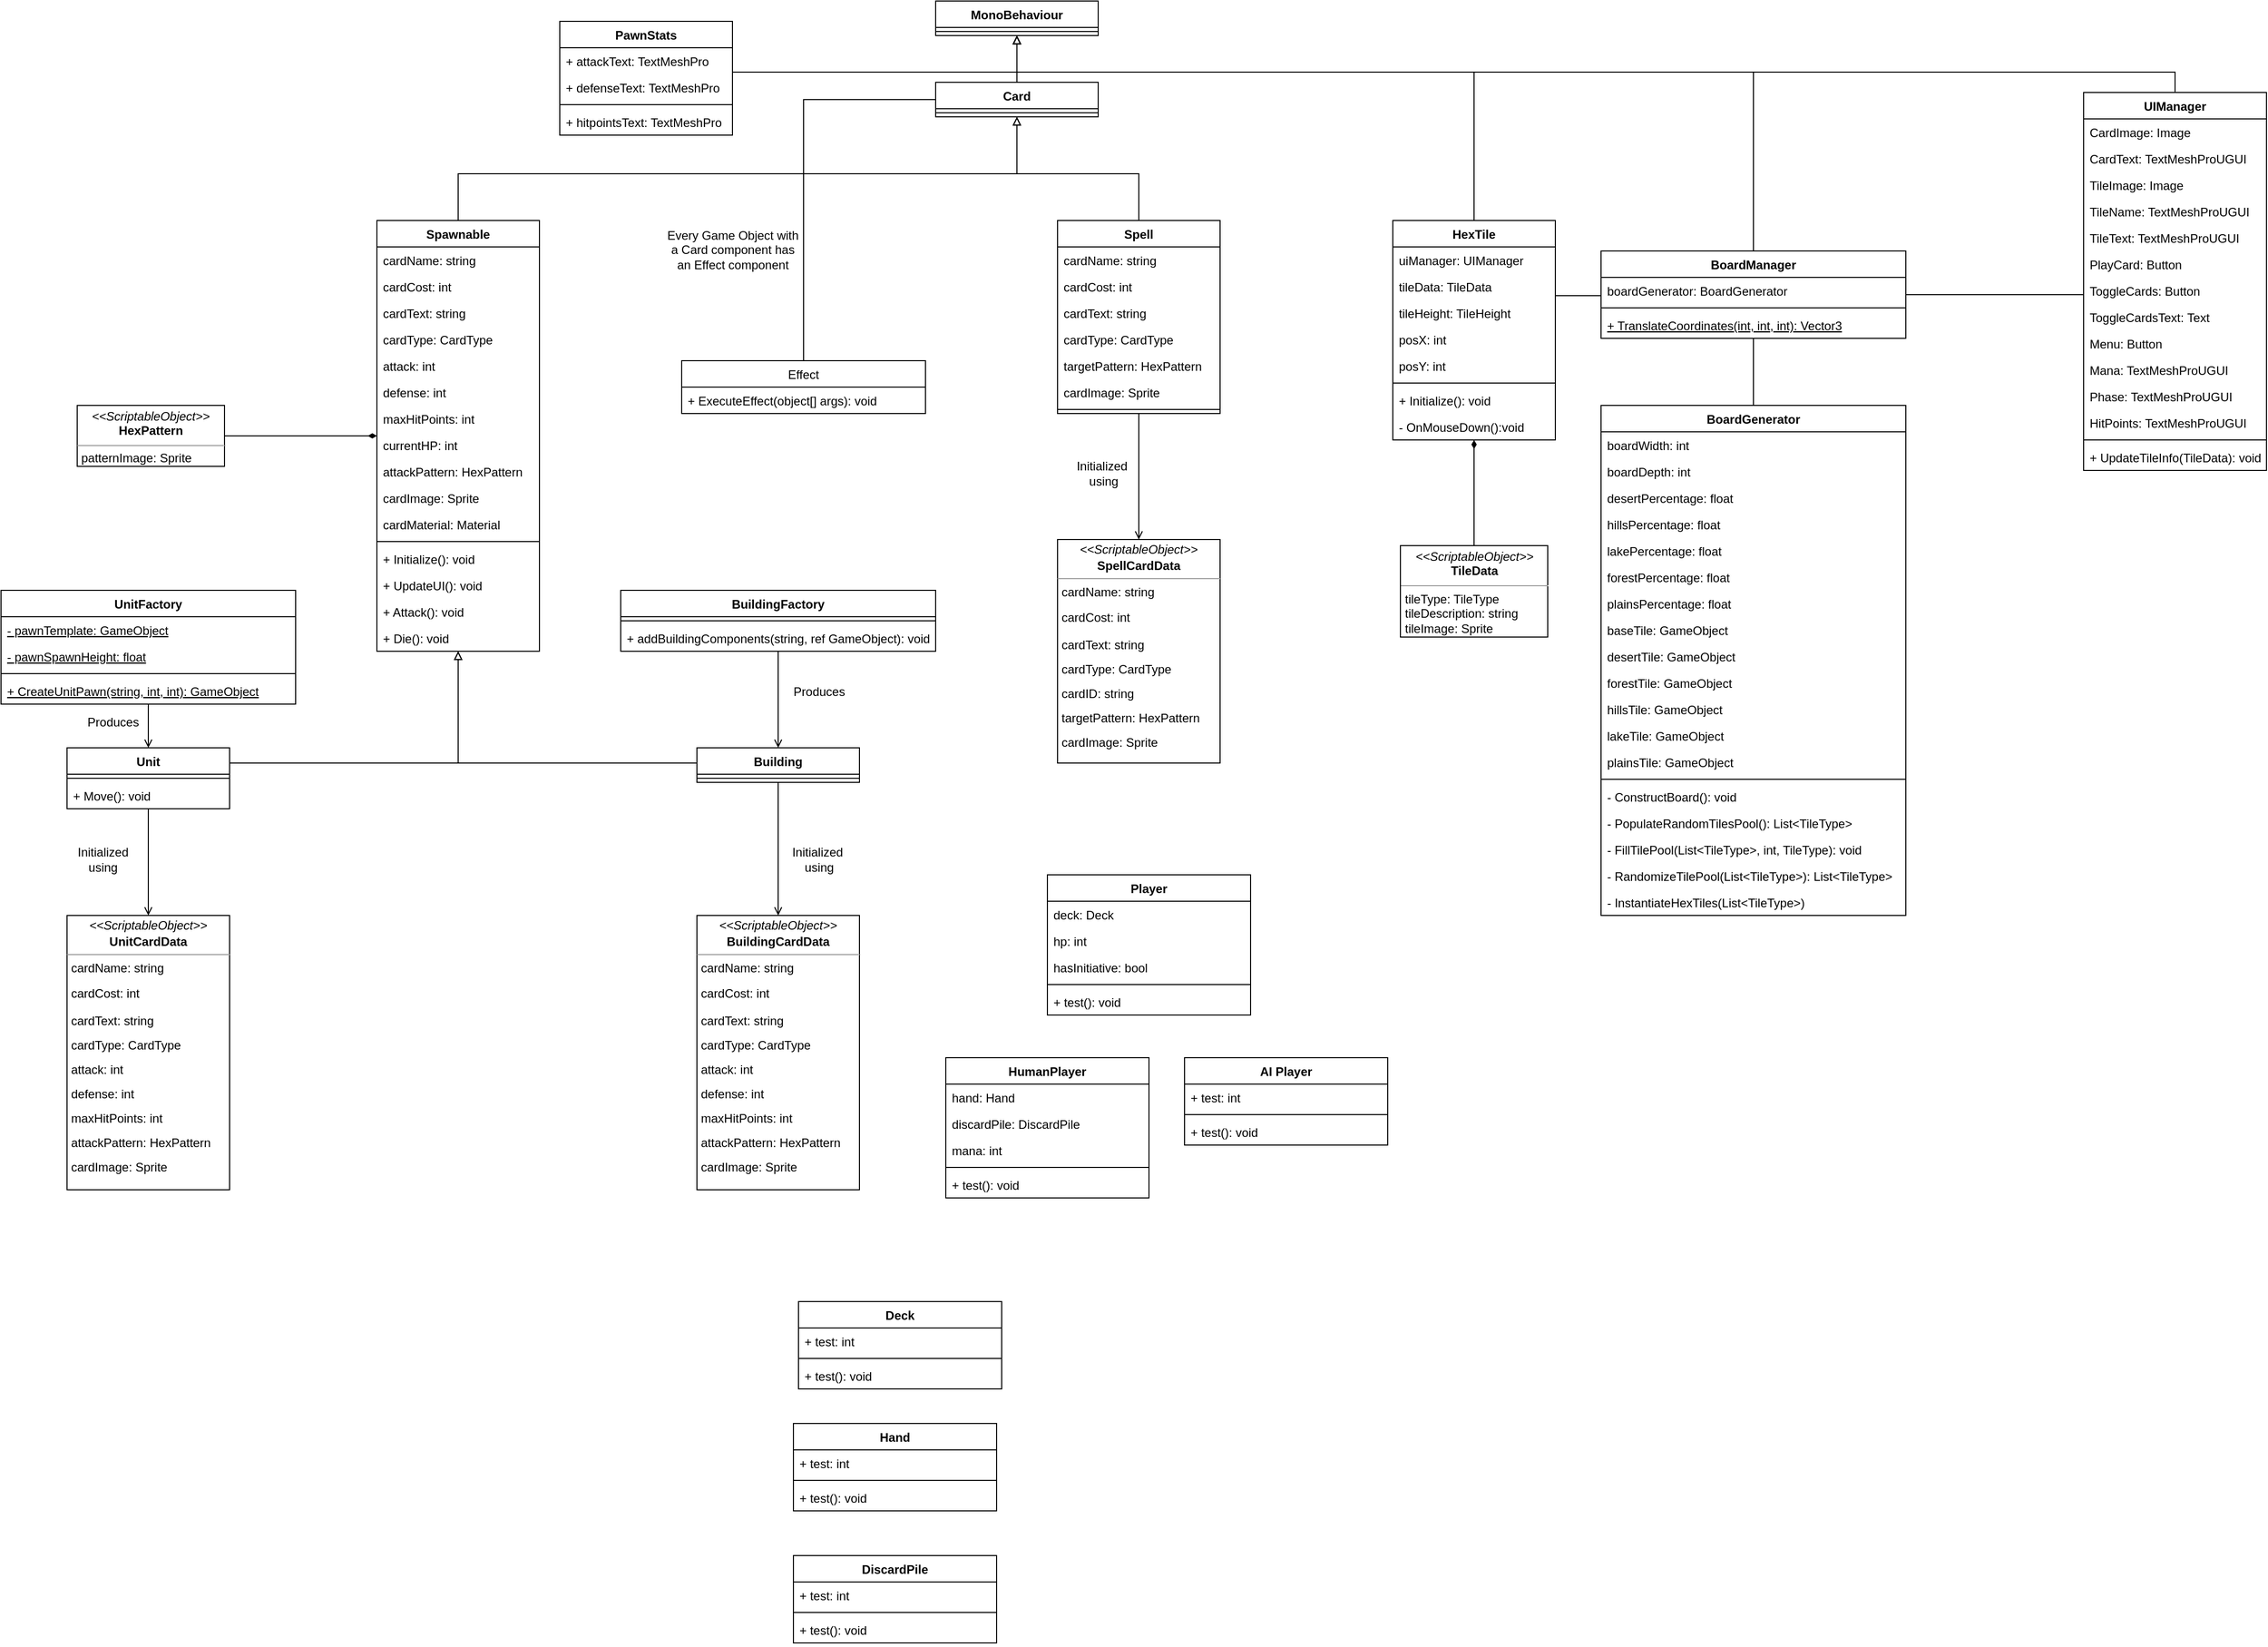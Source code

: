<mxfile version="15.8.7" type="device"><diagram id="3AKJu55y54cVShDLyPKL" name="Page-1"><mxGraphModel dx="2272" dy="903" grid="1" gridSize="10" guides="1" tooltips="1" connect="1" arrows="1" fold="1" page="1" pageScale="1" pageWidth="850" pageHeight="1100" math="0" shadow="0"><root><mxCell id="0"/><mxCell id="1" parent="0"/><mxCell id="lXl3_JadxlW1nvIKtx6P-5" style="edgeStyle=orthogonalEdgeStyle;rounded=0;orthogonalLoop=1;jettySize=auto;html=1;exitX=0.5;exitY=0;exitDx=0;exitDy=0;endArrow=block;endFill=0;" parent="1" source="65-UV9kVaptSYTcex_rC-1" target="lXl3_JadxlW1nvIKtx6P-1" edge="1"><mxGeometry relative="1" as="geometry"/></mxCell><mxCell id="65-UV9kVaptSYTcex_rC-1" value="Card" style="swimlane;fontStyle=1;align=center;verticalAlign=top;childLayout=stackLayout;horizontal=1;startSize=26;horizontalStack=0;resizeParent=1;resizeParentMax=0;resizeLast=0;collapsible=1;marginBottom=0;" parent="1" vertex="1"><mxGeometry x="320" y="100" width="160" height="34" as="geometry"/></mxCell><mxCell id="65-UV9kVaptSYTcex_rC-3" value="" style="line;strokeWidth=1;fillColor=none;align=left;verticalAlign=middle;spacingTop=-1;spacingLeft=3;spacingRight=3;rotatable=0;labelPosition=right;points=[];portConstraint=eastwest;" parent="65-UV9kVaptSYTcex_rC-1" vertex="1"><mxGeometry y="26" width="160" height="8" as="geometry"/></mxCell><mxCell id="40j3gPkMPzPi-jCmEysZ-34" style="edgeStyle=orthogonalEdgeStyle;rounded=0;orthogonalLoop=1;jettySize=auto;html=1;endArrow=block;endFill=0;strokeColor=#000000;" parent="1" source="65-UV9kVaptSYTcex_rC-11" target="40j3gPkMPzPi-jCmEysZ-2" edge="1"><mxGeometry relative="1" as="geometry"><Array as="points"><mxPoint x="-150" y="770"/></Array></mxGeometry></mxCell><mxCell id="65-UV9kVaptSYTcex_rC-11" value="Unit" style="swimlane;fontStyle=1;align=center;verticalAlign=top;childLayout=stackLayout;horizontal=1;startSize=26;horizontalStack=0;resizeParent=1;resizeParentMax=0;resizeLast=0;collapsible=1;marginBottom=0;" parent="1" vertex="1"><mxGeometry x="-535" y="755" width="160" height="60" as="geometry"/></mxCell><mxCell id="65-UV9kVaptSYTcex_rC-14" value="" style="line;strokeWidth=1;fillColor=none;align=left;verticalAlign=middle;spacingTop=-1;spacingLeft=3;spacingRight=3;rotatable=0;labelPosition=right;points=[];portConstraint=eastwest;" parent="65-UV9kVaptSYTcex_rC-11" vertex="1"><mxGeometry y="26" width="160" height="8" as="geometry"/></mxCell><mxCell id="65-UV9kVaptSYTcex_rC-28" value="+ Move(): void" style="text;strokeColor=none;fillColor=none;align=left;verticalAlign=top;spacingLeft=4;spacingRight=4;overflow=hidden;rotatable=0;points=[[0,0.5],[1,0.5]];portConstraint=eastwest;" parent="65-UV9kVaptSYTcex_rC-11" vertex="1"><mxGeometry y="34" width="160" height="26" as="geometry"/></mxCell><mxCell id="40j3gPkMPzPi-jCmEysZ-44" style="edgeStyle=orthogonalEdgeStyle;rounded=0;orthogonalLoop=1;jettySize=auto;html=1;exitX=0.5;exitY=0;exitDx=0;exitDy=0;startArrow=none;startFill=0;endArrow=block;endFill=0;strokeColor=#000000;" parent="1" source="65-UV9kVaptSYTcex_rC-16" target="65-UV9kVaptSYTcex_rC-1" edge="1"><mxGeometry relative="1" as="geometry"><Array as="points"><mxPoint x="520" y="190"/><mxPoint x="400" y="190"/></Array></mxGeometry></mxCell><mxCell id="65-UV9kVaptSYTcex_rC-16" value="Spell" style="swimlane;fontStyle=1;align=center;verticalAlign=top;childLayout=stackLayout;horizontal=1;startSize=26;horizontalStack=0;resizeParent=1;resizeParentMax=0;resizeLast=0;collapsible=1;marginBottom=0;" parent="1" vertex="1"><mxGeometry x="440" y="236" width="160" height="190" as="geometry"/></mxCell><mxCell id="WvnKaViIe-6RbZyPlB8U-2" value="cardName: string&#10;" style="text;strokeColor=none;fillColor=none;align=left;verticalAlign=top;spacingLeft=4;spacingRight=4;overflow=hidden;rotatable=0;points=[[0,0.5],[1,0.5]];portConstraint=eastwest;" parent="65-UV9kVaptSYTcex_rC-16" vertex="1"><mxGeometry y="26" width="160" height="26" as="geometry"/></mxCell><mxCell id="f_i-eL3dNYTcgXJS7CoZ-27" value="cardCost: int&#10;" style="text;strokeColor=none;fillColor=none;align=left;verticalAlign=top;spacingLeft=4;spacingRight=4;overflow=hidden;rotatable=0;points=[[0,0.5],[1,0.5]];portConstraint=eastwest;" parent="65-UV9kVaptSYTcex_rC-16" vertex="1"><mxGeometry y="52" width="160" height="26" as="geometry"/></mxCell><mxCell id="f_i-eL3dNYTcgXJS7CoZ-28" value="cardText: string&#10;" style="text;strokeColor=none;fillColor=none;align=left;verticalAlign=top;spacingLeft=4;spacingRight=4;overflow=hidden;rotatable=0;points=[[0,0.5],[1,0.5]];portConstraint=eastwest;" parent="65-UV9kVaptSYTcex_rC-16" vertex="1"><mxGeometry y="78" width="160" height="26" as="geometry"/></mxCell><mxCell id="f_i-eL3dNYTcgXJS7CoZ-29" value="cardType: CardType&#10;" style="text;strokeColor=none;fillColor=none;align=left;verticalAlign=top;spacingLeft=4;spacingRight=4;overflow=hidden;rotatable=0;points=[[0,0.5],[1,0.5]];portConstraint=eastwest;" parent="65-UV9kVaptSYTcex_rC-16" vertex="1"><mxGeometry y="104" width="160" height="26" as="geometry"/></mxCell><mxCell id="f_i-eL3dNYTcgXJS7CoZ-31" value="targetPattern: HexPattern&#10;&#10;" style="text;strokeColor=none;fillColor=none;align=left;verticalAlign=top;spacingLeft=4;spacingRight=4;overflow=hidden;rotatable=0;points=[[0,0.5],[1,0.5]];portConstraint=eastwest;" parent="65-UV9kVaptSYTcex_rC-16" vertex="1"><mxGeometry y="130" width="160" height="26" as="geometry"/></mxCell><mxCell id="f_i-eL3dNYTcgXJS7CoZ-32" value="cardImage: Sprite&#10;&#10;" style="text;strokeColor=none;fillColor=none;align=left;verticalAlign=top;spacingLeft=4;spacingRight=4;overflow=hidden;rotatable=0;points=[[0,0.5],[1,0.5]];portConstraint=eastwest;" parent="65-UV9kVaptSYTcex_rC-16" vertex="1"><mxGeometry y="156" width="160" height="26" as="geometry"/></mxCell><mxCell id="65-UV9kVaptSYTcex_rC-19" value="" style="line;strokeWidth=1;fillColor=none;align=left;verticalAlign=middle;spacingTop=-1;spacingLeft=3;spacingRight=3;rotatable=0;labelPosition=right;points=[];portConstraint=eastwest;" parent="65-UV9kVaptSYTcex_rC-16" vertex="1"><mxGeometry y="182" width="160" height="8" as="geometry"/></mxCell><mxCell id="lXl3_JadxlW1nvIKtx6P-1" value="MonoBehaviour" style="swimlane;fontStyle=1;align=center;verticalAlign=top;childLayout=stackLayout;horizontal=1;startSize=26;horizontalStack=0;resizeParent=1;resizeParentMax=0;resizeLast=0;collapsible=1;marginBottom=0;" parent="1" vertex="1"><mxGeometry x="320" y="20" width="160" height="34" as="geometry"/></mxCell><mxCell id="lXl3_JadxlW1nvIKtx6P-3" value="" style="line;strokeWidth=1;fillColor=none;align=left;verticalAlign=middle;spacingTop=-1;spacingLeft=3;spacingRight=3;rotatable=0;labelPosition=right;points=[];portConstraint=eastwest;" parent="lXl3_JadxlW1nvIKtx6P-1" vertex="1"><mxGeometry y="26" width="160" height="8" as="geometry"/></mxCell><mxCell id="lXl3_JadxlW1nvIKtx6P-42" style="edgeStyle=orthogonalEdgeStyle;rounded=0;orthogonalLoop=1;jettySize=auto;html=1;exitX=0.5;exitY=0;exitDx=0;exitDy=0;endArrow=block;endFill=0;" parent="1" source="lXl3_JadxlW1nvIKtx6P-6" target="lXl3_JadxlW1nvIKtx6P-1" edge="1"><mxGeometry relative="1" as="geometry"><Array as="points"><mxPoint x="1125" y="90"/><mxPoint x="400" y="90"/></Array></mxGeometry></mxCell><mxCell id="lXl3_JadxlW1nvIKtx6P-6" value="BoardManager" style="swimlane;fontStyle=1;align=center;verticalAlign=top;childLayout=stackLayout;horizontal=1;startSize=26;horizontalStack=0;resizeParent=1;resizeParentMax=0;resizeLast=0;collapsible=1;marginBottom=0;" parent="1" vertex="1"><mxGeometry x="975" y="266" width="300" height="86" as="geometry"/></mxCell><mxCell id="lXl3_JadxlW1nvIKtx6P-54" value="boardGenerator: BoardGenerator" style="text;strokeColor=none;fillColor=none;align=left;verticalAlign=top;spacingLeft=4;spacingRight=4;overflow=hidden;rotatable=0;points=[[0,0.5],[1,0.5]];portConstraint=eastwest;" parent="lXl3_JadxlW1nvIKtx6P-6" vertex="1"><mxGeometry y="26" width="300" height="26" as="geometry"/></mxCell><mxCell id="lXl3_JadxlW1nvIKtx6P-12" value="" style="line;strokeWidth=1;fillColor=none;align=left;verticalAlign=middle;spacingTop=-1;spacingLeft=3;spacingRight=3;rotatable=0;labelPosition=right;points=[];portConstraint=eastwest;" parent="lXl3_JadxlW1nvIKtx6P-6" vertex="1"><mxGeometry y="52" width="300" height="8" as="geometry"/></mxCell><mxCell id="AzvG4b_HaGQ1Xm4fMCjx-25" value="+ TranslateCoordinates(int, int, int): Vector3" style="text;strokeColor=none;fillColor=none;align=left;verticalAlign=top;spacingLeft=4;spacingRight=4;overflow=hidden;rotatable=0;points=[[0,0.5],[1,0.5]];portConstraint=eastwest;fontStyle=4" vertex="1" parent="lXl3_JadxlW1nvIKtx6P-6"><mxGeometry y="60" width="300" height="26" as="geometry"/></mxCell><mxCell id="lXl3_JadxlW1nvIKtx6P-43" style="edgeStyle=orthogonalEdgeStyle;rounded=0;orthogonalLoop=1;jettySize=auto;html=1;exitX=0.5;exitY=0;exitDx=0;exitDy=0;endArrow=block;endFill=0;" parent="1" source="lXl3_JadxlW1nvIKtx6P-14" target="lXl3_JadxlW1nvIKtx6P-1" edge="1"><mxGeometry relative="1" as="geometry"><Array as="points"><mxPoint x="850" y="90"/><mxPoint x="400" y="90"/></Array></mxGeometry></mxCell><mxCell id="40j3gPkMPzPi-jCmEysZ-45" style="edgeStyle=orthogonalEdgeStyle;rounded=0;orthogonalLoop=1;jettySize=auto;html=1;startArrow=none;startFill=0;endArrow=none;endFill=0;strokeColor=#000000;" parent="1" source="lXl3_JadxlW1nvIKtx6P-14" target="lXl3_JadxlW1nvIKtx6P-6" edge="1"><mxGeometry relative="1" as="geometry"><Array as="points"><mxPoint x="940" y="310"/><mxPoint x="940" y="310"/></Array></mxGeometry></mxCell><mxCell id="lXl3_JadxlW1nvIKtx6P-14" value="HexTile" style="swimlane;fontStyle=1;align=center;verticalAlign=top;childLayout=stackLayout;horizontal=1;startSize=26;horizontalStack=0;resizeParent=1;resizeParentMax=0;resizeLast=0;collapsible=1;marginBottom=0;" parent="1" vertex="1"><mxGeometry x="770" y="236" width="160" height="216" as="geometry"/></mxCell><mxCell id="lXl3_JadxlW1nvIKtx6P-15" value="uiManager: UIManager" style="text;strokeColor=none;fillColor=none;align=left;verticalAlign=top;spacingLeft=4;spacingRight=4;overflow=hidden;rotatable=0;points=[[0,0.5],[1,0.5]];portConstraint=eastwest;" parent="lXl3_JadxlW1nvIKtx6P-14" vertex="1"><mxGeometry y="26" width="160" height="26" as="geometry"/></mxCell><mxCell id="lXl3_JadxlW1nvIKtx6P-16" value="tileData: TileData" style="text;strokeColor=none;fillColor=none;align=left;verticalAlign=top;spacingLeft=4;spacingRight=4;overflow=hidden;rotatable=0;points=[[0,0.5],[1,0.5]];portConstraint=eastwest;" parent="lXl3_JadxlW1nvIKtx6P-14" vertex="1"><mxGeometry y="52" width="160" height="26" as="geometry"/></mxCell><mxCell id="lXl3_JadxlW1nvIKtx6P-17" value="tileHeight: TileHeight" style="text;strokeColor=none;fillColor=none;align=left;verticalAlign=top;spacingLeft=4;spacingRight=4;overflow=hidden;rotatable=0;points=[[0,0.5],[1,0.5]];portConstraint=eastwest;" parent="lXl3_JadxlW1nvIKtx6P-14" vertex="1"><mxGeometry y="78" width="160" height="26" as="geometry"/></mxCell><mxCell id="lXl3_JadxlW1nvIKtx6P-18" value="posX: int" style="text;strokeColor=none;fillColor=none;align=left;verticalAlign=top;spacingLeft=4;spacingRight=4;overflow=hidden;rotatable=0;points=[[0,0.5],[1,0.5]];portConstraint=eastwest;" parent="lXl3_JadxlW1nvIKtx6P-14" vertex="1"><mxGeometry y="104" width="160" height="26" as="geometry"/></mxCell><mxCell id="lXl3_JadxlW1nvIKtx6P-38" value="posY: int" style="text;strokeColor=none;fillColor=none;align=left;verticalAlign=top;spacingLeft=4;spacingRight=4;overflow=hidden;rotatable=0;points=[[0,0.5],[1,0.5]];portConstraint=eastwest;" parent="lXl3_JadxlW1nvIKtx6P-14" vertex="1"><mxGeometry y="130" width="160" height="26" as="geometry"/></mxCell><mxCell id="lXl3_JadxlW1nvIKtx6P-20" value="" style="line;strokeWidth=1;fillColor=none;align=left;verticalAlign=middle;spacingTop=-1;spacingLeft=3;spacingRight=3;rotatable=0;labelPosition=right;points=[];portConstraint=eastwest;" parent="lXl3_JadxlW1nvIKtx6P-14" vertex="1"><mxGeometry y="156" width="160" height="8" as="geometry"/></mxCell><mxCell id="lXl3_JadxlW1nvIKtx6P-21" value="+ Initialize(): void" style="text;strokeColor=none;fillColor=none;align=left;verticalAlign=top;spacingLeft=4;spacingRight=4;overflow=hidden;rotatable=0;points=[[0,0.5],[1,0.5]];portConstraint=eastwest;" parent="lXl3_JadxlW1nvIKtx6P-14" vertex="1"><mxGeometry y="164" width="160" height="26" as="geometry"/></mxCell><mxCell id="lXl3_JadxlW1nvIKtx6P-39" value="- OnMouseDown():void" style="text;strokeColor=none;fillColor=none;align=left;verticalAlign=top;spacingLeft=4;spacingRight=4;overflow=hidden;rotatable=0;points=[[0,0.5],[1,0.5]];portConstraint=eastwest;" parent="lXl3_JadxlW1nvIKtx6P-14" vertex="1"><mxGeometry y="190" width="160" height="26" as="geometry"/></mxCell><mxCell id="lXl3_JadxlW1nvIKtx6P-63" style="edgeStyle=orthogonalEdgeStyle;rounded=0;orthogonalLoop=1;jettySize=auto;html=1;exitX=0.5;exitY=0;exitDx=0;exitDy=0;endArrow=block;endFill=0;" parent="1" source="lXl3_JadxlW1nvIKtx6P-22" target="lXl3_JadxlW1nvIKtx6P-1" edge="1"><mxGeometry relative="1" as="geometry"><Array as="points"><mxPoint x="1540" y="90"/><mxPoint x="400" y="90"/></Array></mxGeometry></mxCell><mxCell id="lXl3_JadxlW1nvIKtx6P-22" value="UIManager" style="swimlane;fontStyle=1;align=center;verticalAlign=top;childLayout=stackLayout;horizontal=1;startSize=26;horizontalStack=0;resizeParent=1;resizeParentMax=0;resizeLast=0;collapsible=1;marginBottom=0;" parent="1" vertex="1"><mxGeometry x="1450" y="110" width="180" height="372" as="geometry"/></mxCell><mxCell id="lXl3_JadxlW1nvIKtx6P-23" value="CardImage: Image " style="text;strokeColor=none;fillColor=none;align=left;verticalAlign=top;spacingLeft=4;spacingRight=4;overflow=hidden;rotatable=0;points=[[0,0.5],[1,0.5]];portConstraint=eastwest;" parent="lXl3_JadxlW1nvIKtx6P-22" vertex="1"><mxGeometry y="26" width="180" height="26" as="geometry"/></mxCell><mxCell id="lXl3_JadxlW1nvIKtx6P-24" value="CardText: TextMeshProUGUI" style="text;strokeColor=none;fillColor=none;align=left;verticalAlign=top;spacingLeft=4;spacingRight=4;overflow=hidden;rotatable=0;points=[[0,0.5],[1,0.5]];portConstraint=eastwest;" parent="lXl3_JadxlW1nvIKtx6P-22" vertex="1"><mxGeometry y="52" width="180" height="26" as="geometry"/></mxCell><mxCell id="lXl3_JadxlW1nvIKtx6P-25" value="TileImage: Image" style="text;strokeColor=none;fillColor=none;align=left;verticalAlign=top;spacingLeft=4;spacingRight=4;overflow=hidden;rotatable=0;points=[[0,0.5],[1,0.5]];portConstraint=eastwest;" parent="lXl3_JadxlW1nvIKtx6P-22" vertex="1"><mxGeometry y="78" width="180" height="26" as="geometry"/></mxCell><mxCell id="lXl3_JadxlW1nvIKtx6P-26" value="TileName: TextMeshProUGUI" style="text;strokeColor=none;fillColor=none;align=left;verticalAlign=top;spacingLeft=4;spacingRight=4;overflow=hidden;rotatable=0;points=[[0,0.5],[1,0.5]];portConstraint=eastwest;" parent="lXl3_JadxlW1nvIKtx6P-22" vertex="1"><mxGeometry y="104" width="180" height="26" as="geometry"/></mxCell><mxCell id="lXl3_JadxlW1nvIKtx6P-27" value="TileText: TextMeshProUGUI" style="text;strokeColor=none;fillColor=none;align=left;verticalAlign=top;spacingLeft=4;spacingRight=4;overflow=hidden;rotatable=0;points=[[0,0.5],[1,0.5]];portConstraint=eastwest;" parent="lXl3_JadxlW1nvIKtx6P-22" vertex="1"><mxGeometry y="130" width="180" height="26" as="geometry"/></mxCell><mxCell id="lXl3_JadxlW1nvIKtx6P-30" value="PlayCard: Button" style="text;strokeColor=none;fillColor=none;align=left;verticalAlign=top;spacingLeft=4;spacingRight=4;overflow=hidden;rotatable=0;points=[[0,0.5],[1,0.5]];portConstraint=eastwest;" parent="lXl3_JadxlW1nvIKtx6P-22" vertex="1"><mxGeometry y="156" width="180" height="26" as="geometry"/></mxCell><mxCell id="lXl3_JadxlW1nvIKtx6P-31" value="ToggleCards: Button" style="text;strokeColor=none;fillColor=none;align=left;verticalAlign=top;spacingLeft=4;spacingRight=4;overflow=hidden;rotatable=0;points=[[0,0.5],[1,0.5]];portConstraint=eastwest;" parent="lXl3_JadxlW1nvIKtx6P-22" vertex="1"><mxGeometry y="182" width="180" height="26" as="geometry"/></mxCell><mxCell id="lXl3_JadxlW1nvIKtx6P-32" value="ToggleCardsText: Text" style="text;strokeColor=none;fillColor=none;align=left;verticalAlign=top;spacingLeft=4;spacingRight=4;overflow=hidden;rotatable=0;points=[[0,0.5],[1,0.5]];portConstraint=eastwest;" parent="lXl3_JadxlW1nvIKtx6P-22" vertex="1"><mxGeometry y="208" width="180" height="26" as="geometry"/></mxCell><mxCell id="lXl3_JadxlW1nvIKtx6P-33" value="Menu: Button" style="text;strokeColor=none;fillColor=none;align=left;verticalAlign=top;spacingLeft=4;spacingRight=4;overflow=hidden;rotatable=0;points=[[0,0.5],[1,0.5]];portConstraint=eastwest;" parent="lXl3_JadxlW1nvIKtx6P-22" vertex="1"><mxGeometry y="234" width="180" height="26" as="geometry"/></mxCell><mxCell id="lXl3_JadxlW1nvIKtx6P-34" value="Mana: TextMeshProUGUI" style="text;strokeColor=none;fillColor=none;align=left;verticalAlign=top;spacingLeft=4;spacingRight=4;overflow=hidden;rotatable=0;points=[[0,0.5],[1,0.5]];portConstraint=eastwest;" parent="lXl3_JadxlW1nvIKtx6P-22" vertex="1"><mxGeometry y="260" width="180" height="26" as="geometry"/></mxCell><mxCell id="lXl3_JadxlW1nvIKtx6P-35" value="Phase: TextMeshProUGUI" style="text;strokeColor=none;fillColor=none;align=left;verticalAlign=top;spacingLeft=4;spacingRight=4;overflow=hidden;rotatable=0;points=[[0,0.5],[1,0.5]];portConstraint=eastwest;" parent="lXl3_JadxlW1nvIKtx6P-22" vertex="1"><mxGeometry y="286" width="180" height="26" as="geometry"/></mxCell><mxCell id="lXl3_JadxlW1nvIKtx6P-36" value="HitPoints: TextMeshProUGUI" style="text;strokeColor=none;fillColor=none;align=left;verticalAlign=top;spacingLeft=4;spacingRight=4;overflow=hidden;rotatable=0;points=[[0,0.5],[1,0.5]];portConstraint=eastwest;" parent="lXl3_JadxlW1nvIKtx6P-22" vertex="1"><mxGeometry y="312" width="180" height="26" as="geometry"/></mxCell><mxCell id="lXl3_JadxlW1nvIKtx6P-28" value="" style="line;strokeWidth=1;fillColor=none;align=left;verticalAlign=middle;spacingTop=-1;spacingLeft=3;spacingRight=3;rotatable=0;labelPosition=right;points=[];portConstraint=eastwest;" parent="lXl3_JadxlW1nvIKtx6P-22" vertex="1"><mxGeometry y="338" width="180" height="8" as="geometry"/></mxCell><mxCell id="lXl3_JadxlW1nvIKtx6P-29" value="+ UpdateTileInfo(TileData): void" style="text;strokeColor=none;fillColor=none;align=left;verticalAlign=top;spacingLeft=4;spacingRight=4;overflow=hidden;rotatable=0;points=[[0,0.5],[1,0.5]];portConstraint=eastwest;" parent="lXl3_JadxlW1nvIKtx6P-22" vertex="1"><mxGeometry y="346" width="180" height="26" as="geometry"/></mxCell><mxCell id="lXl3_JadxlW1nvIKtx6P-61" style="edgeStyle=orthogonalEdgeStyle;rounded=0;orthogonalLoop=1;jettySize=auto;html=1;endArrow=none;endFill=0;" parent="1" source="lXl3_JadxlW1nvIKtx6P-6" target="lXl3_JadxlW1nvIKtx6P-22" edge="1"><mxGeometry relative="1" as="geometry"><Array as="points"><mxPoint x="1410" y="309"/><mxPoint x="1410" y="309"/></Array><mxPoint x="1275" y="149" as="sourcePoint"/></mxGeometry></mxCell><mxCell id="ALWTse6t99haUefn0MZ0-14" style="edgeStyle=orthogonalEdgeStyle;rounded=0;orthogonalLoop=1;jettySize=auto;html=1;endArrow=diamondThin;endFill=1;" parent="1" source="ALWTse6t99haUefn0MZ0-11" target="lXl3_JadxlW1nvIKtx6P-14" edge="1"><mxGeometry relative="1" as="geometry"/></mxCell><mxCell id="ALWTse6t99haUefn0MZ0-11" value="&lt;p style=&quot;margin: 0px ; margin-top: 4px ; text-align: center&quot;&gt;&lt;i&gt;&amp;lt;&amp;lt;ScriptableObject&amp;gt;&amp;gt;&lt;/i&gt;&lt;br&gt;&lt;b&gt;TileData&lt;/b&gt;&lt;/p&gt;&lt;hr size=&quot;1&quot;&gt;&lt;p style=&quot;margin: 0px ; margin-left: 4px&quot;&gt;tileType: TileType&lt;/p&gt;&lt;p style=&quot;margin: 0px ; margin-left: 4px&quot;&gt;tileDescription: string&lt;/p&gt;&lt;p style=&quot;margin: 0px ; margin-left: 4px&quot;&gt;tileImage: Sprite&lt;/p&gt;" style="verticalAlign=top;align=left;overflow=fill;fontSize=12;fontFamily=Helvetica;html=1;" parent="1" vertex="1"><mxGeometry x="777.5" y="556" width="145" height="90" as="geometry"/></mxCell><mxCell id="40j3gPkMPzPi-jCmEysZ-39" style="edgeStyle=orthogonalEdgeStyle;rounded=0;orthogonalLoop=1;jettySize=auto;html=1;endArrow=none;endFill=0;strokeColor=#000000;startArrow=open;startFill=0;" parent="1" source="ALWTse6t99haUefn0MZ0-15" target="65-UV9kVaptSYTcex_rC-11" edge="1"><mxGeometry relative="1" as="geometry"/></mxCell><mxCell id="ALWTse6t99haUefn0MZ0-15" value="&lt;p style=&quot;margin: 4px 0px 0px ; text-align: center ; line-height: 1&quot;&gt;&lt;i&gt;&amp;lt;&amp;lt;ScriptableObject&amp;gt;&amp;gt;&lt;/i&gt;&lt;/p&gt;&lt;p style=&quot;margin: 4px 0px 0px ; text-align: center ; line-height: 1&quot;&gt;&lt;b&gt;UnitCardData&lt;/b&gt;&lt;/p&gt;&lt;hr size=&quot;1&quot;&gt;&lt;p style=&quot;margin: 0px ; margin-left: 4px&quot;&gt;cardName: string&lt;/p&gt;&lt;p style=&quot;margin: 0px 0px 0px 4px ; line-height: 1&quot;&gt;&lt;br&gt;&lt;/p&gt;&lt;p style=&quot;margin: 0px 0px 0px 4px ; line-height: 1&quot;&gt;cardCost: int&lt;/p&gt;&lt;p style=&quot;margin: 0px ; margin-left: 4px&quot;&gt;&lt;br&gt;&lt;/p&gt;&lt;p style=&quot;margin: 0px 0px 0px 4px ; line-height: 1&quot;&gt;cardText: string&lt;/p&gt;&lt;p style=&quot;margin: 0px 0px 0px 4px ; line-height: 1&quot;&gt;&lt;br&gt;&lt;/p&gt;&lt;p style=&quot;margin: 0px 0px 0px 4px ; line-height: 1&quot;&gt;cardType: CardType&lt;/p&gt;&lt;p style=&quot;margin: 0px 0px 0px 4px ; line-height: 1&quot;&gt;&lt;br&gt;&lt;/p&gt;&lt;p style=&quot;margin: 0px 0px 0px 4px ; line-height: 1&quot;&gt;attack: int&lt;/p&gt;&lt;p style=&quot;margin: 0px 0px 0px 4px ; line-height: 1&quot;&gt;&lt;br&gt;&lt;/p&gt;&lt;p style=&quot;margin: 0px 0px 0px 4px ; line-height: 1&quot;&gt;defense: int&lt;/p&gt;&lt;p style=&quot;margin: 0px 0px 0px 4px ; line-height: 1&quot;&gt;&lt;br&gt;&lt;/p&gt;&lt;p style=&quot;margin: 0px 0px 0px 4px ; line-height: 1&quot;&gt;maxHitPoints: int&lt;/p&gt;&lt;p style=&quot;margin: 0px 0px 0px 4px ; line-height: 1&quot;&gt;&lt;br&gt;&lt;/p&gt;&lt;p style=&quot;margin: 0px 0px 0px 4px ; line-height: 1&quot;&gt;attackPattern: HexPattern&lt;/p&gt;&lt;p style=&quot;margin: 0px 0px 0px 4px ; line-height: 1&quot;&gt;&lt;br&gt;&lt;/p&gt;&lt;p style=&quot;margin: 0px 0px 0px 4px ; line-height: 1&quot;&gt;cardImage: Sprite&lt;/p&gt;" style="verticalAlign=top;align=left;overflow=fill;fontSize=12;fontFamily=Helvetica;html=1;" parent="1" vertex="1"><mxGeometry x="-535" y="920" width="160" height="270" as="geometry"/></mxCell><mxCell id="40j3gPkMPzPi-jCmEysZ-41" style="edgeStyle=orthogonalEdgeStyle;rounded=0;orthogonalLoop=1;jettySize=auto;html=1;startArrow=none;startFill=0;endArrow=diamondThin;endFill=1;strokeColor=#000000;" parent="1" source="HqC9-G4dA1MPKaulb1qH-2" target="40j3gPkMPzPi-jCmEysZ-2" edge="1"><mxGeometry relative="1" as="geometry"/></mxCell><mxCell id="HqC9-G4dA1MPKaulb1qH-2" value="&lt;p style=&quot;margin: 0px ; margin-top: 4px ; text-align: center&quot;&gt;&lt;i&gt;&amp;lt;&amp;lt;ScriptableObject&amp;gt;&amp;gt;&lt;/i&gt;&lt;br&gt;&lt;b&gt;HexPattern&lt;/b&gt;&lt;/p&gt;&lt;hr size=&quot;1&quot;&gt;&lt;p style=&quot;margin: 0px 0px 0px 4px ; line-height: 1&quot;&gt;patternImage: Sprite&lt;/p&gt;&lt;p style=&quot;margin: 0px 0px 0px 4px ; line-height: 1&quot;&gt;&lt;br&gt;&lt;/p&gt;&lt;p style=&quot;margin: 0px 0px 0px 4px ; line-height: 1&quot;&gt;&lt;br&gt;&lt;/p&gt;" style="verticalAlign=top;align=left;overflow=fill;fontSize=12;fontFamily=Helvetica;html=1;" parent="1" vertex="1"><mxGeometry x="-525" y="418" width="145" height="60" as="geometry"/></mxCell><mxCell id="40j3gPkMPzPi-jCmEysZ-38" style="edgeStyle=orthogonalEdgeStyle;rounded=0;orthogonalLoop=1;jettySize=auto;html=1;endArrow=none;endFill=0;strokeColor=#000000;startArrow=open;startFill=0;" parent="1" source="HqC9-G4dA1MPKaulb1qH-5" target="f_i-eL3dNYTcgXJS7CoZ-10" edge="1"><mxGeometry relative="1" as="geometry"/></mxCell><mxCell id="HqC9-G4dA1MPKaulb1qH-5" value="&lt;p style=&quot;margin: 4px 0px 0px ; text-align: center ; line-height: 1&quot;&gt;&lt;i&gt;&amp;lt;&amp;lt;ScriptableObject&amp;gt;&amp;gt;&lt;/i&gt;&lt;/p&gt;&lt;p style=&quot;margin: 4px 0px 0px ; text-align: center ; line-height: 1&quot;&gt;&lt;b&gt;BuildingCardData&lt;/b&gt;&lt;/p&gt;&lt;hr size=&quot;1&quot;&gt;&lt;p style=&quot;margin: 0px ; margin-left: 4px&quot;&gt;cardName: string&lt;/p&gt;&lt;p style=&quot;margin: 0px 0px 0px 4px ; line-height: 1&quot;&gt;&lt;br&gt;&lt;/p&gt;&lt;p style=&quot;margin: 0px 0px 0px 4px ; line-height: 1&quot;&gt;cardCost: int&lt;/p&gt;&lt;p style=&quot;margin: 0px ; margin-left: 4px&quot;&gt;&lt;br&gt;&lt;/p&gt;&lt;p style=&quot;margin: 0px 0px 0px 4px ; line-height: 1&quot;&gt;cardText: string&lt;/p&gt;&lt;p style=&quot;margin: 0px 0px 0px 4px ; line-height: 1&quot;&gt;&lt;br&gt;&lt;/p&gt;&lt;p style=&quot;margin: 0px 0px 0px 4px ; line-height: 1&quot;&gt;cardType: CardType&lt;/p&gt;&lt;p style=&quot;margin: 0px 0px 0px 4px ; line-height: 1&quot;&gt;&lt;br&gt;&lt;/p&gt;&lt;p style=&quot;margin: 0px 0px 0px 4px ; line-height: 1&quot;&gt;attack: int&lt;/p&gt;&lt;p style=&quot;margin: 0px 0px 0px 4px ; line-height: 1&quot;&gt;&lt;br&gt;&lt;/p&gt;&lt;p style=&quot;margin: 0px 0px 0px 4px ; line-height: 1&quot;&gt;defense: int&lt;/p&gt;&lt;p style=&quot;margin: 0px 0px 0px 4px ; line-height: 1&quot;&gt;&lt;br&gt;&lt;/p&gt;&lt;p style=&quot;margin: 0px 0px 0px 4px ; line-height: 1&quot;&gt;maxHitPoints: int&lt;/p&gt;&lt;p style=&quot;margin: 0px 0px 0px 4px ; line-height: 1&quot;&gt;&lt;br&gt;&lt;/p&gt;&lt;p style=&quot;margin: 0px 0px 0px 4px ; line-height: 1&quot;&gt;attackPattern: HexPattern&lt;/p&gt;&lt;p style=&quot;margin: 0px 0px 0px 4px ; line-height: 1&quot;&gt;&lt;br&gt;&lt;/p&gt;&lt;p style=&quot;margin: 0px 0px 0px 4px ; line-height: 1&quot;&gt;cardImage: Sprite&lt;br&gt;&lt;/p&gt;&lt;p style=&quot;margin: 0px 0px 0px 4px ; line-height: 1&quot;&gt;&lt;br&gt;&lt;/p&gt;&lt;p style=&quot;margin: 0px 0px 0px 4px ; line-height: 1&quot;&gt;&lt;br&gt;&lt;/p&gt;&lt;p style=&quot;margin: 0px ; margin-left: 4px&quot;&gt;&lt;br&gt;&lt;/p&gt;" style="verticalAlign=top;align=left;overflow=fill;fontSize=12;fontFamily=Helvetica;html=1;" parent="1" vertex="1"><mxGeometry x="85" y="920" width="160" height="270" as="geometry"/></mxCell><mxCell id="40j3gPkMPzPi-jCmEysZ-42" style="edgeStyle=orthogonalEdgeStyle;rounded=0;orthogonalLoop=1;jettySize=auto;html=1;startArrow=open;startFill=0;endArrow=none;endFill=0;strokeColor=#000000;" parent="1" source="HqC9-G4dA1MPKaulb1qH-7" target="65-UV9kVaptSYTcex_rC-16" edge="1"><mxGeometry relative="1" as="geometry"/></mxCell><mxCell id="HqC9-G4dA1MPKaulb1qH-7" value="&lt;p style=&quot;margin: 4px 0px 0px ; text-align: center ; line-height: 1&quot;&gt;&lt;i&gt;&amp;lt;&amp;lt;ScriptableObject&amp;gt;&amp;gt;&lt;/i&gt;&lt;/p&gt;&lt;p style=&quot;margin: 4px 0px 0px ; text-align: center ; line-height: 1&quot;&gt;&lt;b&gt;SpellCardData&lt;/b&gt;&lt;/p&gt;&lt;hr size=&quot;1&quot;&gt;&lt;p style=&quot;margin: 0px ; margin-left: 4px&quot;&gt;cardName: string&lt;/p&gt;&lt;p style=&quot;margin: 0px 0px 0px 4px ; line-height: 1&quot;&gt;&lt;br&gt;&lt;/p&gt;&lt;p style=&quot;margin: 0px 0px 0px 4px ; line-height: 1&quot;&gt;cardCost: int&lt;/p&gt;&lt;p style=&quot;margin: 0px ; margin-left: 4px&quot;&gt;&lt;br&gt;&lt;/p&gt;&lt;p style=&quot;margin: 0px 0px 0px 4px ; line-height: 1&quot;&gt;cardText: string&lt;/p&gt;&lt;p style=&quot;margin: 0px 0px 0px 4px ; line-height: 1&quot;&gt;&lt;br&gt;&lt;/p&gt;&lt;p style=&quot;margin: 0px 0px 0px 4px ; line-height: 1&quot;&gt;cardType: CardType&lt;/p&gt;&lt;p style=&quot;margin: 0px 0px 0px 4px ; line-height: 1&quot;&gt;&lt;br&gt;&lt;/p&gt;&lt;p style=&quot;margin: 0px 0px 0px 4px ; line-height: 1&quot;&gt;cardID: string&lt;/p&gt;&lt;p style=&quot;margin: 0px 0px 0px 4px ; line-height: 1&quot;&gt;&lt;br&gt;&lt;/p&gt;&lt;p style=&quot;margin: 0px 0px 0px 4px ; line-height: 1&quot;&gt;&lt;span&gt;targetPattern: HexPattern&lt;/span&gt;&lt;br&gt;&lt;/p&gt;&lt;p style=&quot;margin: 0px 0px 0px 4px ; line-height: 1&quot;&gt;&lt;span&gt;&lt;br&gt;&lt;/span&gt;&lt;/p&gt;&lt;p style=&quot;margin: 0px 0px 0px 4px ; line-height: 1&quot;&gt;&lt;span&gt;cardImage: Sprite&lt;/span&gt;&lt;/p&gt;&lt;p style=&quot;margin: 0px 0px 0px 4px ; line-height: 1&quot;&gt;&lt;br&gt;&lt;/p&gt;&lt;p style=&quot;margin: 0px 0px 0px 4px ; line-height: 1&quot;&gt;&lt;br&gt;&lt;/p&gt;&lt;p style=&quot;margin: 0px ; margin-left: 4px&quot;&gt;&lt;br&gt;&lt;/p&gt;" style="verticalAlign=top;align=left;overflow=fill;fontSize=12;fontFamily=Helvetica;html=1;" parent="1" vertex="1"><mxGeometry x="440" y="550" width="160" height="220" as="geometry"/></mxCell><mxCell id="40j3gPkMPzPi-jCmEysZ-35" style="edgeStyle=orthogonalEdgeStyle;rounded=0;orthogonalLoop=1;jettySize=auto;html=1;endArrow=block;endFill=0;strokeColor=#000000;" parent="1" source="f_i-eL3dNYTcgXJS7CoZ-10" target="40j3gPkMPzPi-jCmEysZ-2" edge="1"><mxGeometry relative="1" as="geometry"><Array as="points"><mxPoint x="-150" y="770"/></Array></mxGeometry></mxCell><mxCell id="f_i-eL3dNYTcgXJS7CoZ-10" value="Building" style="swimlane;fontStyle=1;align=center;verticalAlign=top;childLayout=stackLayout;horizontal=1;startSize=26;horizontalStack=0;resizeParent=1;resizeParentMax=0;resizeLast=0;collapsible=1;marginBottom=0;" parent="1" vertex="1"><mxGeometry x="85" y="755" width="160" height="34" as="geometry"/></mxCell><mxCell id="f_i-eL3dNYTcgXJS7CoZ-22" value="" style="line;strokeWidth=1;fillColor=none;align=left;verticalAlign=middle;spacingTop=-1;spacingLeft=3;spacingRight=3;rotatable=0;labelPosition=right;points=[];portConstraint=eastwest;" parent="f_i-eL3dNYTcgXJS7CoZ-10" vertex="1"><mxGeometry y="26" width="160" height="8" as="geometry"/></mxCell><mxCell id="f_i-eL3dNYTcgXJS7CoZ-36" value="Initialized &lt;br&gt;using" style="text;html=1;align=center;verticalAlign=middle;resizable=0;points=[];autosize=1;strokeColor=none;fillColor=none;" parent="1" vertex="1"><mxGeometry x="-535" y="850" width="70" height="30" as="geometry"/></mxCell><mxCell id="f_i-eL3dNYTcgXJS7CoZ-37" value="Initialized&amp;nbsp;&lt;br&gt;using" style="text;html=1;align=center;verticalAlign=middle;resizable=0;points=[];autosize=1;strokeColor=none;fillColor=none;" parent="1" vertex="1"><mxGeometry x="170" y="850" width="70" height="30" as="geometry"/></mxCell><mxCell id="f_i-eL3dNYTcgXJS7CoZ-38" value="Initialized&amp;nbsp;&lt;br&gt;using" style="text;html=1;align=center;verticalAlign=middle;resizable=0;points=[];autosize=1;strokeColor=none;fillColor=none;" parent="1" vertex="1"><mxGeometry x="450" y="470" width="70" height="30" as="geometry"/></mxCell><mxCell id="f8rEzTXTY64tT9b2XIdp-1" value="Every Game Object with &lt;br&gt;a Card component has &lt;br&gt;an Effect component" style="text;html=1;align=center;verticalAlign=middle;resizable=0;points=[];autosize=1;strokeColor=none;fillColor=none;" parent="1" vertex="1"><mxGeometry x="50" y="240" width="140" height="50" as="geometry"/></mxCell><mxCell id="40j3gPkMPzPi-jCmEysZ-43" style="edgeStyle=orthogonalEdgeStyle;rounded=0;orthogonalLoop=1;jettySize=auto;html=1;startArrow=none;startFill=0;endArrow=none;endFill=0;strokeColor=#000000;" parent="1" source="f8rEzTXTY64tT9b2XIdp-20" target="65-UV9kVaptSYTcex_rC-1" edge="1"><mxGeometry relative="1" as="geometry"><Array as="points"><mxPoint x="190" y="117"/></Array></mxGeometry></mxCell><mxCell id="f8rEzTXTY64tT9b2XIdp-20" value="Effect" style="swimlane;fontStyle=0;childLayout=stackLayout;horizontal=1;startSize=26;fillColor=none;horizontalStack=0;resizeParent=1;resizeParentMax=0;resizeLast=0;collapsible=1;marginBottom=0;" parent="1" vertex="1"><mxGeometry x="70" y="374" width="240" height="52" as="geometry"/></mxCell><mxCell id="f8rEzTXTY64tT9b2XIdp-21" value="+ ExecuteEffect(object[] args): void" style="text;strokeColor=none;fillColor=none;align=left;verticalAlign=top;spacingLeft=4;spacingRight=4;overflow=hidden;rotatable=0;points=[[0,0.5],[1,0.5]];portConstraint=eastwest;" parent="f8rEzTXTY64tT9b2XIdp-20" vertex="1"><mxGeometry y="26" width="240" height="26" as="geometry"/></mxCell><mxCell id="40j3gPkMPzPi-jCmEysZ-36" style="edgeStyle=orthogonalEdgeStyle;rounded=0;orthogonalLoop=1;jettySize=auto;html=1;endArrow=open;endFill=0;strokeColor=#000000;startArrow=none;startFill=0;" parent="1" source="f8rEzTXTY64tT9b2XIdp-35" target="65-UV9kVaptSYTcex_rC-11" edge="1"><mxGeometry relative="1" as="geometry"/></mxCell><mxCell id="f8rEzTXTY64tT9b2XIdp-35" value="UnitFactory" style="swimlane;fontStyle=1;align=center;verticalAlign=top;childLayout=stackLayout;horizontal=1;startSize=26;horizontalStack=0;resizeParent=1;resizeParentMax=0;resizeLast=0;collapsible=1;marginBottom=0;" parent="1" vertex="1"><mxGeometry x="-600" y="600" width="290" height="112" as="geometry"/></mxCell><mxCell id="AzvG4b_HaGQ1Xm4fMCjx-26" value="- pawnTemplate: GameObject" style="text;strokeColor=none;fillColor=none;align=left;verticalAlign=top;spacingLeft=4;spacingRight=4;overflow=hidden;rotatable=0;points=[[0,0.5],[1,0.5]];portConstraint=eastwest;fontStyle=4" vertex="1" parent="f8rEzTXTY64tT9b2XIdp-35"><mxGeometry y="26" width="290" height="26" as="geometry"/></mxCell><mxCell id="AzvG4b_HaGQ1Xm4fMCjx-27" value="- pawnSpawnHeight: float" style="text;strokeColor=none;fillColor=none;align=left;verticalAlign=top;spacingLeft=4;spacingRight=4;overflow=hidden;rotatable=0;points=[[0,0.5],[1,0.5]];portConstraint=eastwest;fontStyle=4" vertex="1" parent="f8rEzTXTY64tT9b2XIdp-35"><mxGeometry y="52" width="290" height="26" as="geometry"/></mxCell><mxCell id="f8rEzTXTY64tT9b2XIdp-37" value="" style="line;strokeWidth=1;fillColor=none;align=left;verticalAlign=middle;spacingTop=-1;spacingLeft=3;spacingRight=3;rotatable=0;labelPosition=right;points=[];portConstraint=eastwest;" parent="f8rEzTXTY64tT9b2XIdp-35" vertex="1"><mxGeometry y="78" width="290" height="8" as="geometry"/></mxCell><mxCell id="f8rEzTXTY64tT9b2XIdp-38" value="+ CreateUnitPawn(string, int, int): GameObject" style="text;strokeColor=none;fillColor=none;align=left;verticalAlign=top;spacingLeft=4;spacingRight=4;overflow=hidden;rotatable=0;points=[[0,0.5],[1,0.5]];portConstraint=eastwest;fontStyle=4" parent="f8rEzTXTY64tT9b2XIdp-35" vertex="1"><mxGeometry y="86" width="290" height="26" as="geometry"/></mxCell><mxCell id="40j3gPkMPzPi-jCmEysZ-46" style="edgeStyle=orthogonalEdgeStyle;rounded=0;orthogonalLoop=1;jettySize=auto;html=1;startArrow=none;startFill=0;endArrow=block;endFill=0;strokeColor=#000000;" parent="1" source="f8rEzTXTY64tT9b2XIdp-42" target="lXl3_JadxlW1nvIKtx6P-1" edge="1"><mxGeometry relative="1" as="geometry"><Array as="points"><mxPoint x="400" y="90"/></Array></mxGeometry></mxCell><mxCell id="f8rEzTXTY64tT9b2XIdp-42" value="PawnStats" style="swimlane;fontStyle=1;align=center;verticalAlign=top;childLayout=stackLayout;horizontal=1;startSize=26;horizontalStack=0;resizeParent=1;resizeParentMax=0;resizeLast=0;collapsible=1;marginBottom=0;" parent="1" vertex="1"><mxGeometry x="-50" y="40" width="170" height="112" as="geometry"/></mxCell><mxCell id="f8rEzTXTY64tT9b2XIdp-44" value="+ attackText: TextMeshPro" style="text;strokeColor=none;fillColor=none;align=left;verticalAlign=top;spacingLeft=4;spacingRight=4;overflow=hidden;rotatable=0;points=[[0,0.5],[1,0.5]];portConstraint=eastwest;" parent="f8rEzTXTY64tT9b2XIdp-42" vertex="1"><mxGeometry y="26" width="170" height="26" as="geometry"/></mxCell><mxCell id="f8rEzTXTY64tT9b2XIdp-48" value="+ defenseText: TextMeshPro" style="text;strokeColor=none;fillColor=none;align=left;verticalAlign=top;spacingLeft=4;spacingRight=4;overflow=hidden;rotatable=0;points=[[0,0.5],[1,0.5]];portConstraint=eastwest;" parent="f8rEzTXTY64tT9b2XIdp-42" vertex="1"><mxGeometry y="52" width="170" height="26" as="geometry"/></mxCell><mxCell id="f8rEzTXTY64tT9b2XIdp-43" value="" style="line;strokeWidth=1;fillColor=none;align=left;verticalAlign=middle;spacingTop=-1;spacingLeft=3;spacingRight=3;rotatable=0;labelPosition=right;points=[];portConstraint=eastwest;" parent="f8rEzTXTY64tT9b2XIdp-42" vertex="1"><mxGeometry y="78" width="170" height="8" as="geometry"/></mxCell><mxCell id="f8rEzTXTY64tT9b2XIdp-49" value="+ hitpointsText: TextMeshPro" style="text;strokeColor=none;fillColor=none;align=left;verticalAlign=top;spacingLeft=4;spacingRight=4;overflow=hidden;rotatable=0;points=[[0,0.5],[1,0.5]];portConstraint=eastwest;" parent="f8rEzTXTY64tT9b2XIdp-42" vertex="1"><mxGeometry y="86" width="170" height="26" as="geometry"/></mxCell><mxCell id="f8rEzTXTY64tT9b2XIdp-54" value="Produces" style="text;html=1;align=center;verticalAlign=middle;resizable=0;points=[];autosize=1;strokeColor=none;fillColor=none;" parent="1" vertex="1"><mxGeometry x="-525" y="720" width="70" height="20" as="geometry"/></mxCell><mxCell id="40j3gPkMPzPi-jCmEysZ-33" style="edgeStyle=orthogonalEdgeStyle;rounded=0;orthogonalLoop=1;jettySize=auto;html=1;endArrow=block;endFill=0;strokeColor=#000000;" parent="1" source="40j3gPkMPzPi-jCmEysZ-2" target="65-UV9kVaptSYTcex_rC-1" edge="1"><mxGeometry relative="1" as="geometry"><Array as="points"><mxPoint x="-150" y="190"/><mxPoint x="400" y="190"/></Array></mxGeometry></mxCell><mxCell id="40j3gPkMPzPi-jCmEysZ-2" value="Spawnable" style="swimlane;fontStyle=1;align=center;verticalAlign=top;childLayout=stackLayout;horizontal=1;startSize=26;horizontalStack=0;resizeParent=1;resizeParentMax=0;resizeLast=0;collapsible=1;marginBottom=0;" parent="1" vertex="1"><mxGeometry x="-230" y="236" width="160" height="424" as="geometry"/></mxCell><mxCell id="40j3gPkMPzPi-jCmEysZ-3" value="cardName: string" style="text;strokeColor=none;fillColor=none;align=left;verticalAlign=top;spacingLeft=4;spacingRight=4;overflow=hidden;rotatable=0;points=[[0,0.5],[1,0.5]];portConstraint=eastwest;" parent="40j3gPkMPzPi-jCmEysZ-2" vertex="1"><mxGeometry y="26" width="160" height="26" as="geometry"/></mxCell><mxCell id="40j3gPkMPzPi-jCmEysZ-4" value="cardCost: int&#10;" style="text;strokeColor=none;fillColor=none;align=left;verticalAlign=top;spacingLeft=4;spacingRight=4;overflow=hidden;rotatable=0;points=[[0,0.5],[1,0.5]];portConstraint=eastwest;" parent="40j3gPkMPzPi-jCmEysZ-2" vertex="1"><mxGeometry y="52" width="160" height="26" as="geometry"/></mxCell><mxCell id="40j3gPkMPzPi-jCmEysZ-5" value="cardText: string&#10;" style="text;strokeColor=none;fillColor=none;align=left;verticalAlign=top;spacingLeft=4;spacingRight=4;overflow=hidden;rotatable=0;points=[[0,0.5],[1,0.5]];portConstraint=eastwest;" parent="40j3gPkMPzPi-jCmEysZ-2" vertex="1"><mxGeometry y="78" width="160" height="26" as="geometry"/></mxCell><mxCell id="40j3gPkMPzPi-jCmEysZ-6" value="cardType: CardType" style="text;strokeColor=none;fillColor=none;align=left;verticalAlign=top;spacingLeft=4;spacingRight=4;overflow=hidden;rotatable=0;points=[[0,0.5],[1,0.5]];portConstraint=eastwest;" parent="40j3gPkMPzPi-jCmEysZ-2" vertex="1"><mxGeometry y="104" width="160" height="26" as="geometry"/></mxCell><mxCell id="40j3gPkMPzPi-jCmEysZ-8" value="attack: int&#10;" style="text;strokeColor=none;fillColor=none;align=left;verticalAlign=top;spacingLeft=4;spacingRight=4;overflow=hidden;rotatable=0;points=[[0,0.5],[1,0.5]];portConstraint=eastwest;" parent="40j3gPkMPzPi-jCmEysZ-2" vertex="1"><mxGeometry y="130" width="160" height="26" as="geometry"/></mxCell><mxCell id="40j3gPkMPzPi-jCmEysZ-9" value="defense: int&#10;" style="text;strokeColor=none;fillColor=none;align=left;verticalAlign=top;spacingLeft=4;spacingRight=4;overflow=hidden;rotatable=0;points=[[0,0.5],[1,0.5]];portConstraint=eastwest;" parent="40j3gPkMPzPi-jCmEysZ-2" vertex="1"><mxGeometry y="156" width="160" height="26" as="geometry"/></mxCell><mxCell id="40j3gPkMPzPi-jCmEysZ-10" value="maxHitPoints: int&#10;" style="text;strokeColor=none;fillColor=none;align=left;verticalAlign=top;spacingLeft=4;spacingRight=4;overflow=hidden;rotatable=0;points=[[0,0.5],[1,0.5]];portConstraint=eastwest;" parent="40j3gPkMPzPi-jCmEysZ-2" vertex="1"><mxGeometry y="182" width="160" height="26" as="geometry"/></mxCell><mxCell id="40j3gPkMPzPi-jCmEysZ-11" value="currentHP: int" style="text;strokeColor=none;fillColor=none;align=left;verticalAlign=top;spacingLeft=4;spacingRight=4;overflow=hidden;rotatable=0;points=[[0,0.5],[1,0.5]];portConstraint=eastwest;" parent="40j3gPkMPzPi-jCmEysZ-2" vertex="1"><mxGeometry y="208" width="160" height="26" as="geometry"/></mxCell><mxCell id="40j3gPkMPzPi-jCmEysZ-12" value="attackPattern: HexPattern&#10;" style="text;strokeColor=none;fillColor=none;align=left;verticalAlign=top;spacingLeft=4;spacingRight=4;overflow=hidden;rotatable=0;points=[[0,0.5],[1,0.5]];portConstraint=eastwest;" parent="40j3gPkMPzPi-jCmEysZ-2" vertex="1"><mxGeometry y="234" width="160" height="26" as="geometry"/></mxCell><mxCell id="40j3gPkMPzPi-jCmEysZ-13" value="cardImage: Sprite&#10;&#10;" style="text;strokeColor=none;fillColor=none;align=left;verticalAlign=top;spacingLeft=4;spacingRight=4;overflow=hidden;rotatable=0;points=[[0,0.5],[1,0.5]];portConstraint=eastwest;" parent="40j3gPkMPzPi-jCmEysZ-2" vertex="1"><mxGeometry y="260" width="160" height="26" as="geometry"/></mxCell><mxCell id="40j3gPkMPzPi-jCmEysZ-14" value="cardMaterial: Material&#10;&#10;" style="text;strokeColor=none;fillColor=none;align=left;verticalAlign=top;spacingLeft=4;spacingRight=4;overflow=hidden;rotatable=0;points=[[0,0.5],[1,0.5]];portConstraint=eastwest;" parent="40j3gPkMPzPi-jCmEysZ-2" vertex="1"><mxGeometry y="286" width="160" height="26" as="geometry"/></mxCell><mxCell id="40j3gPkMPzPi-jCmEysZ-15" value="" style="line;strokeWidth=1;fillColor=none;align=left;verticalAlign=middle;spacingTop=-1;spacingLeft=3;spacingRight=3;rotatable=0;labelPosition=right;points=[];portConstraint=eastwest;" parent="40j3gPkMPzPi-jCmEysZ-2" vertex="1"><mxGeometry y="312" width="160" height="8" as="geometry"/></mxCell><mxCell id="40j3gPkMPzPi-jCmEysZ-16" value="+ Initialize(): void" style="text;strokeColor=none;fillColor=none;align=left;verticalAlign=top;spacingLeft=4;spacingRight=4;overflow=hidden;rotatable=0;points=[[0,0.5],[1,0.5]];portConstraint=eastwest;" parent="40j3gPkMPzPi-jCmEysZ-2" vertex="1"><mxGeometry y="320" width="160" height="26" as="geometry"/></mxCell><mxCell id="40j3gPkMPzPi-jCmEysZ-17" value="+ UpdateUI(): void" style="text;strokeColor=none;fillColor=none;align=left;verticalAlign=top;spacingLeft=4;spacingRight=4;overflow=hidden;rotatable=0;points=[[0,0.5],[1,0.5]];portConstraint=eastwest;" parent="40j3gPkMPzPi-jCmEysZ-2" vertex="1"><mxGeometry y="346" width="160" height="26" as="geometry"/></mxCell><mxCell id="40j3gPkMPzPi-jCmEysZ-19" value="+ Attack(): void" style="text;strokeColor=none;fillColor=none;align=left;verticalAlign=top;spacingLeft=4;spacingRight=4;overflow=hidden;rotatable=0;points=[[0,0.5],[1,0.5]];portConstraint=eastwest;" parent="40j3gPkMPzPi-jCmEysZ-2" vertex="1"><mxGeometry y="372" width="160" height="26" as="geometry"/></mxCell><mxCell id="40j3gPkMPzPi-jCmEysZ-20" value="+ Die(): void" style="text;strokeColor=none;fillColor=none;align=left;verticalAlign=top;spacingLeft=4;spacingRight=4;overflow=hidden;rotatable=0;points=[[0,0.5],[1,0.5]];portConstraint=eastwest;" parent="40j3gPkMPzPi-jCmEysZ-2" vertex="1"><mxGeometry y="398" width="160" height="26" as="geometry"/></mxCell><mxCell id="40j3gPkMPzPi-jCmEysZ-37" style="edgeStyle=orthogonalEdgeStyle;rounded=0;orthogonalLoop=1;jettySize=auto;html=1;endArrow=open;endFill=0;strokeColor=#000000;" parent="1" source="40j3gPkMPzPi-jCmEysZ-28" target="f_i-eL3dNYTcgXJS7CoZ-10" edge="1"><mxGeometry relative="1" as="geometry"/></mxCell><mxCell id="40j3gPkMPzPi-jCmEysZ-28" value="BuildingFactory" style="swimlane;fontStyle=1;align=center;verticalAlign=top;childLayout=stackLayout;horizontal=1;startSize=26;horizontalStack=0;resizeParent=1;resizeParentMax=0;resizeLast=0;collapsible=1;marginBottom=0;" parent="1" vertex="1"><mxGeometry x="10" y="600" width="310" height="60" as="geometry"/></mxCell><mxCell id="40j3gPkMPzPi-jCmEysZ-29" value="" style="line;strokeWidth=1;fillColor=none;align=left;verticalAlign=middle;spacingTop=-1;spacingLeft=3;spacingRight=3;rotatable=0;labelPosition=right;points=[];portConstraint=eastwest;" parent="40j3gPkMPzPi-jCmEysZ-28" vertex="1"><mxGeometry y="26" width="310" height="8" as="geometry"/></mxCell><mxCell id="40j3gPkMPzPi-jCmEysZ-30" value="+ addBuildingComponents(string, ref GameObject): void" style="text;strokeColor=none;fillColor=none;align=left;verticalAlign=top;spacingLeft=4;spacingRight=4;overflow=hidden;rotatable=0;points=[[0,0.5],[1,0.5]];portConstraint=eastwest;" parent="40j3gPkMPzPi-jCmEysZ-28" vertex="1"><mxGeometry y="34" width="310" height="26" as="geometry"/></mxCell><mxCell id="40j3gPkMPzPi-jCmEysZ-40" value="Produces" style="text;html=1;align=center;verticalAlign=middle;resizable=0;points=[];autosize=1;strokeColor=none;fillColor=none;" parent="1" vertex="1"><mxGeometry x="170" y="690" width="70" height="20" as="geometry"/></mxCell><mxCell id="40j3gPkMPzPi-jCmEysZ-47" value="Player" style="swimlane;fontStyle=1;align=center;verticalAlign=top;childLayout=stackLayout;horizontal=1;startSize=26;horizontalStack=0;resizeParent=1;resizeParentMax=0;resizeLast=0;collapsible=1;marginBottom=0;" parent="1" vertex="1"><mxGeometry x="430" y="880" width="200" height="138" as="geometry"/></mxCell><mxCell id="40j3gPkMPzPi-jCmEysZ-50" value="deck: Deck" style="text;strokeColor=none;fillColor=none;align=left;verticalAlign=top;spacingLeft=4;spacingRight=4;overflow=hidden;rotatable=0;points=[[0,0.5],[1,0.5]];portConstraint=eastwest;" parent="40j3gPkMPzPi-jCmEysZ-47" vertex="1"><mxGeometry y="26" width="200" height="26" as="geometry"/></mxCell><mxCell id="40j3gPkMPzPi-jCmEysZ-79" value="hp: int" style="text;strokeColor=none;fillColor=none;align=left;verticalAlign=top;spacingLeft=4;spacingRight=4;overflow=hidden;rotatable=0;points=[[0,0.5],[1,0.5]];portConstraint=eastwest;" parent="40j3gPkMPzPi-jCmEysZ-47" vertex="1"><mxGeometry y="52" width="200" height="26" as="geometry"/></mxCell><mxCell id="40j3gPkMPzPi-jCmEysZ-80" value="hasInitiative: bool" style="text;strokeColor=none;fillColor=none;align=left;verticalAlign=top;spacingLeft=4;spacingRight=4;overflow=hidden;rotatable=0;points=[[0,0.5],[1,0.5]];portConstraint=eastwest;" parent="40j3gPkMPzPi-jCmEysZ-47" vertex="1"><mxGeometry y="78" width="200" height="26" as="geometry"/></mxCell><mxCell id="40j3gPkMPzPi-jCmEysZ-48" value="" style="line;strokeWidth=1;fillColor=none;align=left;verticalAlign=middle;spacingTop=-1;spacingLeft=3;spacingRight=3;rotatable=0;labelPosition=right;points=[];portConstraint=eastwest;" parent="40j3gPkMPzPi-jCmEysZ-47" vertex="1"><mxGeometry y="104" width="200" height="8" as="geometry"/></mxCell><mxCell id="40j3gPkMPzPi-jCmEysZ-49" value="+ test(): void" style="text;strokeColor=none;fillColor=none;align=left;verticalAlign=top;spacingLeft=4;spacingRight=4;overflow=hidden;rotatable=0;points=[[0,0.5],[1,0.5]];portConstraint=eastwest;" parent="40j3gPkMPzPi-jCmEysZ-47" vertex="1"><mxGeometry y="112" width="200" height="26" as="geometry"/></mxCell><mxCell id="40j3gPkMPzPi-jCmEysZ-51" value="HumanPlayer" style="swimlane;fontStyle=1;align=center;verticalAlign=top;childLayout=stackLayout;horizontal=1;startSize=26;horizontalStack=0;resizeParent=1;resizeParentMax=0;resizeLast=0;collapsible=1;marginBottom=0;" parent="1" vertex="1"><mxGeometry x="330" y="1060" width="200" height="138" as="geometry"/></mxCell><mxCell id="40j3gPkMPzPi-jCmEysZ-75" value="hand: Hand" style="text;strokeColor=none;fillColor=none;align=left;verticalAlign=top;spacingLeft=4;spacingRight=4;overflow=hidden;rotatable=0;points=[[0,0.5],[1,0.5]];portConstraint=eastwest;" parent="40j3gPkMPzPi-jCmEysZ-51" vertex="1"><mxGeometry y="26" width="200" height="26" as="geometry"/></mxCell><mxCell id="40j3gPkMPzPi-jCmEysZ-76" value="discardPile: DiscardPile" style="text;strokeColor=none;fillColor=none;align=left;verticalAlign=top;spacingLeft=4;spacingRight=4;overflow=hidden;rotatable=0;points=[[0,0.5],[1,0.5]];portConstraint=eastwest;" parent="40j3gPkMPzPi-jCmEysZ-51" vertex="1"><mxGeometry y="52" width="200" height="26" as="geometry"/></mxCell><mxCell id="40j3gPkMPzPi-jCmEysZ-77" value="mana: int" style="text;strokeColor=none;fillColor=none;align=left;verticalAlign=top;spacingLeft=4;spacingRight=4;overflow=hidden;rotatable=0;points=[[0,0.5],[1,0.5]];portConstraint=eastwest;" parent="40j3gPkMPzPi-jCmEysZ-51" vertex="1"><mxGeometry y="78" width="200" height="26" as="geometry"/></mxCell><mxCell id="40j3gPkMPzPi-jCmEysZ-53" value="" style="line;strokeWidth=1;fillColor=none;align=left;verticalAlign=middle;spacingTop=-1;spacingLeft=3;spacingRight=3;rotatable=0;labelPosition=right;points=[];portConstraint=eastwest;" parent="40j3gPkMPzPi-jCmEysZ-51" vertex="1"><mxGeometry y="104" width="200" height="8" as="geometry"/></mxCell><mxCell id="40j3gPkMPzPi-jCmEysZ-54" value="+ test(): void" style="text;strokeColor=none;fillColor=none;align=left;verticalAlign=top;spacingLeft=4;spacingRight=4;overflow=hidden;rotatable=0;points=[[0,0.5],[1,0.5]];portConstraint=eastwest;" parent="40j3gPkMPzPi-jCmEysZ-51" vertex="1"><mxGeometry y="112" width="200" height="26" as="geometry"/></mxCell><mxCell id="40j3gPkMPzPi-jCmEysZ-55" value="AI Player" style="swimlane;fontStyle=1;align=center;verticalAlign=top;childLayout=stackLayout;horizontal=1;startSize=26;horizontalStack=0;resizeParent=1;resizeParentMax=0;resizeLast=0;collapsible=1;marginBottom=0;" parent="1" vertex="1"><mxGeometry x="565" y="1060" width="200" height="86" as="geometry"/></mxCell><mxCell id="40j3gPkMPzPi-jCmEysZ-56" value="+ test: int" style="text;strokeColor=none;fillColor=none;align=left;verticalAlign=top;spacingLeft=4;spacingRight=4;overflow=hidden;rotatable=0;points=[[0,0.5],[1,0.5]];portConstraint=eastwest;" parent="40j3gPkMPzPi-jCmEysZ-55" vertex="1"><mxGeometry y="26" width="200" height="26" as="geometry"/></mxCell><mxCell id="40j3gPkMPzPi-jCmEysZ-57" value="" style="line;strokeWidth=1;fillColor=none;align=left;verticalAlign=middle;spacingTop=-1;spacingLeft=3;spacingRight=3;rotatable=0;labelPosition=right;points=[];portConstraint=eastwest;" parent="40j3gPkMPzPi-jCmEysZ-55" vertex="1"><mxGeometry y="52" width="200" height="8" as="geometry"/></mxCell><mxCell id="40j3gPkMPzPi-jCmEysZ-58" value="+ test(): void" style="text;strokeColor=none;fillColor=none;align=left;verticalAlign=top;spacingLeft=4;spacingRight=4;overflow=hidden;rotatable=0;points=[[0,0.5],[1,0.5]];portConstraint=eastwest;" parent="40j3gPkMPzPi-jCmEysZ-55" vertex="1"><mxGeometry y="60" width="200" height="26" as="geometry"/></mxCell><mxCell id="40j3gPkMPzPi-jCmEysZ-59" value="Deck" style="swimlane;fontStyle=1;align=center;verticalAlign=top;childLayout=stackLayout;horizontal=1;startSize=26;horizontalStack=0;resizeParent=1;resizeParentMax=0;resizeLast=0;collapsible=1;marginBottom=0;" parent="1" vertex="1"><mxGeometry x="185" y="1300" width="200" height="86" as="geometry"/></mxCell><mxCell id="40j3gPkMPzPi-jCmEysZ-60" value="+ test: int" style="text;strokeColor=none;fillColor=none;align=left;verticalAlign=top;spacingLeft=4;spacingRight=4;overflow=hidden;rotatable=0;points=[[0,0.5],[1,0.5]];portConstraint=eastwest;" parent="40j3gPkMPzPi-jCmEysZ-59" vertex="1"><mxGeometry y="26" width="200" height="26" as="geometry"/></mxCell><mxCell id="40j3gPkMPzPi-jCmEysZ-61" value="" style="line;strokeWidth=1;fillColor=none;align=left;verticalAlign=middle;spacingTop=-1;spacingLeft=3;spacingRight=3;rotatable=0;labelPosition=right;points=[];portConstraint=eastwest;" parent="40j3gPkMPzPi-jCmEysZ-59" vertex="1"><mxGeometry y="52" width="200" height="8" as="geometry"/></mxCell><mxCell id="40j3gPkMPzPi-jCmEysZ-62" value="+ test(): void" style="text;strokeColor=none;fillColor=none;align=left;verticalAlign=top;spacingLeft=4;spacingRight=4;overflow=hidden;rotatable=0;points=[[0,0.5],[1,0.5]];portConstraint=eastwest;" parent="40j3gPkMPzPi-jCmEysZ-59" vertex="1"><mxGeometry y="60" width="200" height="26" as="geometry"/></mxCell><mxCell id="40j3gPkMPzPi-jCmEysZ-63" value="Hand" style="swimlane;fontStyle=1;align=center;verticalAlign=top;childLayout=stackLayout;horizontal=1;startSize=26;horizontalStack=0;resizeParent=1;resizeParentMax=0;resizeLast=0;collapsible=1;marginBottom=0;" parent="1" vertex="1"><mxGeometry x="180" y="1420" width="200" height="86" as="geometry"/></mxCell><mxCell id="40j3gPkMPzPi-jCmEysZ-64" value="+ test: int" style="text;strokeColor=none;fillColor=none;align=left;verticalAlign=top;spacingLeft=4;spacingRight=4;overflow=hidden;rotatable=0;points=[[0,0.5],[1,0.5]];portConstraint=eastwest;" parent="40j3gPkMPzPi-jCmEysZ-63" vertex="1"><mxGeometry y="26" width="200" height="26" as="geometry"/></mxCell><mxCell id="40j3gPkMPzPi-jCmEysZ-65" value="" style="line;strokeWidth=1;fillColor=none;align=left;verticalAlign=middle;spacingTop=-1;spacingLeft=3;spacingRight=3;rotatable=0;labelPosition=right;points=[];portConstraint=eastwest;" parent="40j3gPkMPzPi-jCmEysZ-63" vertex="1"><mxGeometry y="52" width="200" height="8" as="geometry"/></mxCell><mxCell id="40j3gPkMPzPi-jCmEysZ-66" value="+ test(): void" style="text;strokeColor=none;fillColor=none;align=left;verticalAlign=top;spacingLeft=4;spacingRight=4;overflow=hidden;rotatable=0;points=[[0,0.5],[1,0.5]];portConstraint=eastwest;" parent="40j3gPkMPzPi-jCmEysZ-63" vertex="1"><mxGeometry y="60" width="200" height="26" as="geometry"/></mxCell><mxCell id="40j3gPkMPzPi-jCmEysZ-67" value="DiscardPile" style="swimlane;fontStyle=1;align=center;verticalAlign=top;childLayout=stackLayout;horizontal=1;startSize=26;horizontalStack=0;resizeParent=1;resizeParentMax=0;resizeLast=0;collapsible=1;marginBottom=0;" parent="1" vertex="1"><mxGeometry x="180" y="1550" width="200" height="86" as="geometry"/></mxCell><mxCell id="40j3gPkMPzPi-jCmEysZ-68" value="+ test: int" style="text;strokeColor=none;fillColor=none;align=left;verticalAlign=top;spacingLeft=4;spacingRight=4;overflow=hidden;rotatable=0;points=[[0,0.5],[1,0.5]];portConstraint=eastwest;" parent="40j3gPkMPzPi-jCmEysZ-67" vertex="1"><mxGeometry y="26" width="200" height="26" as="geometry"/></mxCell><mxCell id="40j3gPkMPzPi-jCmEysZ-69" value="" style="line;strokeWidth=1;fillColor=none;align=left;verticalAlign=middle;spacingTop=-1;spacingLeft=3;spacingRight=3;rotatable=0;labelPosition=right;points=[];portConstraint=eastwest;" parent="40j3gPkMPzPi-jCmEysZ-67" vertex="1"><mxGeometry y="52" width="200" height="8" as="geometry"/></mxCell><mxCell id="40j3gPkMPzPi-jCmEysZ-70" value="+ test(): void" style="text;strokeColor=none;fillColor=none;align=left;verticalAlign=top;spacingLeft=4;spacingRight=4;overflow=hidden;rotatable=0;points=[[0,0.5],[1,0.5]];portConstraint=eastwest;" parent="40j3gPkMPzPi-jCmEysZ-67" vertex="1"><mxGeometry y="60" width="200" height="26" as="geometry"/></mxCell><mxCell id="AzvG4b_HaGQ1Xm4fMCjx-24" style="edgeStyle=orthogonalEdgeStyle;rounded=0;orthogonalLoop=1;jettySize=auto;html=1;endArrow=none;endFill=0;" edge="1" parent="1" source="AzvG4b_HaGQ1Xm4fMCjx-1" target="lXl3_JadxlW1nvIKtx6P-6"><mxGeometry relative="1" as="geometry"/></mxCell><mxCell id="AzvG4b_HaGQ1Xm4fMCjx-1" value="BoardGenerator" style="swimlane;fontStyle=1;align=center;verticalAlign=top;childLayout=stackLayout;horizontal=1;startSize=26;horizontalStack=0;resizeParent=1;resizeParentMax=0;resizeLast=0;collapsible=1;marginBottom=0;" vertex="1" parent="1"><mxGeometry x="975" y="418" width="300" height="502" as="geometry"/></mxCell><mxCell id="AzvG4b_HaGQ1Xm4fMCjx-2" value="boardWidth: int" style="text;strokeColor=none;fillColor=none;align=left;verticalAlign=top;spacingLeft=4;spacingRight=4;overflow=hidden;rotatable=0;points=[[0,0.5],[1,0.5]];portConstraint=eastwest;" vertex="1" parent="AzvG4b_HaGQ1Xm4fMCjx-1"><mxGeometry y="26" width="300" height="26" as="geometry"/></mxCell><mxCell id="AzvG4b_HaGQ1Xm4fMCjx-3" value="boardDepth: int" style="text;strokeColor=none;fillColor=none;align=left;verticalAlign=top;spacingLeft=4;spacingRight=4;overflow=hidden;rotatable=0;points=[[0,0.5],[1,0.5]];portConstraint=eastwest;" vertex="1" parent="AzvG4b_HaGQ1Xm4fMCjx-1"><mxGeometry y="52" width="300" height="26" as="geometry"/></mxCell><mxCell id="AzvG4b_HaGQ1Xm4fMCjx-6" value="desertPercentage: float" style="text;strokeColor=none;fillColor=none;align=left;verticalAlign=top;spacingLeft=4;spacingRight=4;overflow=hidden;rotatable=0;points=[[0,0.5],[1,0.5]];portConstraint=eastwest;" vertex="1" parent="AzvG4b_HaGQ1Xm4fMCjx-1"><mxGeometry y="78" width="300" height="26" as="geometry"/></mxCell><mxCell id="AzvG4b_HaGQ1Xm4fMCjx-7" value="hillsPercentage: float" style="text;strokeColor=none;fillColor=none;align=left;verticalAlign=top;spacingLeft=4;spacingRight=4;overflow=hidden;rotatable=0;points=[[0,0.5],[1,0.5]];portConstraint=eastwest;" vertex="1" parent="AzvG4b_HaGQ1Xm4fMCjx-1"><mxGeometry y="104" width="300" height="26" as="geometry"/></mxCell><mxCell id="AzvG4b_HaGQ1Xm4fMCjx-8" value="lakePercentage: float" style="text;strokeColor=none;fillColor=none;align=left;verticalAlign=top;spacingLeft=4;spacingRight=4;overflow=hidden;rotatable=0;points=[[0,0.5],[1,0.5]];portConstraint=eastwest;" vertex="1" parent="AzvG4b_HaGQ1Xm4fMCjx-1"><mxGeometry y="130" width="300" height="26" as="geometry"/></mxCell><mxCell id="AzvG4b_HaGQ1Xm4fMCjx-9" value="forestPercentage: float" style="text;strokeColor=none;fillColor=none;align=left;verticalAlign=top;spacingLeft=4;spacingRight=4;overflow=hidden;rotatable=0;points=[[0,0.5],[1,0.5]];portConstraint=eastwest;" vertex="1" parent="AzvG4b_HaGQ1Xm4fMCjx-1"><mxGeometry y="156" width="300" height="26" as="geometry"/></mxCell><mxCell id="AzvG4b_HaGQ1Xm4fMCjx-10" value="plainsPercentage: float" style="text;strokeColor=none;fillColor=none;align=left;verticalAlign=top;spacingLeft=4;spacingRight=4;overflow=hidden;rotatable=0;points=[[0,0.5],[1,0.5]];portConstraint=eastwest;" vertex="1" parent="AzvG4b_HaGQ1Xm4fMCjx-1"><mxGeometry y="182" width="300" height="26" as="geometry"/></mxCell><mxCell id="AzvG4b_HaGQ1Xm4fMCjx-11" value="baseTile: GameObject" style="text;strokeColor=none;fillColor=none;align=left;verticalAlign=top;spacingLeft=4;spacingRight=4;overflow=hidden;rotatable=0;points=[[0,0.5],[1,0.5]];portConstraint=eastwest;" vertex="1" parent="AzvG4b_HaGQ1Xm4fMCjx-1"><mxGeometry y="208" width="300" height="26" as="geometry"/></mxCell><mxCell id="AzvG4b_HaGQ1Xm4fMCjx-12" value="desertTile: GameObject" style="text;strokeColor=none;fillColor=none;align=left;verticalAlign=top;spacingLeft=4;spacingRight=4;overflow=hidden;rotatable=0;points=[[0,0.5],[1,0.5]];portConstraint=eastwest;" vertex="1" parent="AzvG4b_HaGQ1Xm4fMCjx-1"><mxGeometry y="234" width="300" height="26" as="geometry"/></mxCell><mxCell id="AzvG4b_HaGQ1Xm4fMCjx-13" value="forestTile: GameObject" style="text;strokeColor=none;fillColor=none;align=left;verticalAlign=top;spacingLeft=4;spacingRight=4;overflow=hidden;rotatable=0;points=[[0,0.5],[1,0.5]];portConstraint=eastwest;" vertex="1" parent="AzvG4b_HaGQ1Xm4fMCjx-1"><mxGeometry y="260" width="300" height="26" as="geometry"/></mxCell><mxCell id="AzvG4b_HaGQ1Xm4fMCjx-14" value="hillsTile: GameObject" style="text;strokeColor=none;fillColor=none;align=left;verticalAlign=top;spacingLeft=4;spacingRight=4;overflow=hidden;rotatable=0;points=[[0,0.5],[1,0.5]];portConstraint=eastwest;" vertex="1" parent="AzvG4b_HaGQ1Xm4fMCjx-1"><mxGeometry y="286" width="300" height="26" as="geometry"/></mxCell><mxCell id="AzvG4b_HaGQ1Xm4fMCjx-15" value="lakeTile: GameObject" style="text;strokeColor=none;fillColor=none;align=left;verticalAlign=top;spacingLeft=4;spacingRight=4;overflow=hidden;rotatable=0;points=[[0,0.5],[1,0.5]];portConstraint=eastwest;" vertex="1" parent="AzvG4b_HaGQ1Xm4fMCjx-1"><mxGeometry y="312" width="300" height="26" as="geometry"/></mxCell><mxCell id="AzvG4b_HaGQ1Xm4fMCjx-16" value="plainsTile: GameObject" style="text;strokeColor=none;fillColor=none;align=left;verticalAlign=top;spacingLeft=4;spacingRight=4;overflow=hidden;rotatable=0;points=[[0,0.5],[1,0.5]];portConstraint=eastwest;" vertex="1" parent="AzvG4b_HaGQ1Xm4fMCjx-1"><mxGeometry y="338" width="300" height="26" as="geometry"/></mxCell><mxCell id="AzvG4b_HaGQ1Xm4fMCjx-18" value="" style="line;strokeWidth=1;fillColor=none;align=left;verticalAlign=middle;spacingTop=-1;spacingLeft=3;spacingRight=3;rotatable=0;labelPosition=right;points=[];portConstraint=eastwest;" vertex="1" parent="AzvG4b_HaGQ1Xm4fMCjx-1"><mxGeometry y="364" width="300" height="8" as="geometry"/></mxCell><mxCell id="AzvG4b_HaGQ1Xm4fMCjx-19" value="- ConstructBoard(): void" style="text;strokeColor=none;fillColor=none;align=left;verticalAlign=top;spacingLeft=4;spacingRight=4;overflow=hidden;rotatable=0;points=[[0,0.5],[1,0.5]];portConstraint=eastwest;" vertex="1" parent="AzvG4b_HaGQ1Xm4fMCjx-1"><mxGeometry y="372" width="300" height="26" as="geometry"/></mxCell><mxCell id="AzvG4b_HaGQ1Xm4fMCjx-20" value="- PopulateRandomTilesPool(): List&lt;TileType&gt;" style="text;strokeColor=none;fillColor=none;align=left;verticalAlign=top;spacingLeft=4;spacingRight=4;overflow=hidden;rotatable=0;points=[[0,0.5],[1,0.5]];portConstraint=eastwest;" vertex="1" parent="AzvG4b_HaGQ1Xm4fMCjx-1"><mxGeometry y="398" width="300" height="26" as="geometry"/></mxCell><mxCell id="AzvG4b_HaGQ1Xm4fMCjx-21" value="- FillTilePool(List&lt;TileType&gt;, int, TileType): void" style="text;strokeColor=none;fillColor=none;align=left;verticalAlign=top;spacingLeft=4;spacingRight=4;overflow=hidden;rotatable=0;points=[[0,0.5],[1,0.5]];portConstraint=eastwest;" vertex="1" parent="AzvG4b_HaGQ1Xm4fMCjx-1"><mxGeometry y="424" width="300" height="26" as="geometry"/></mxCell><mxCell id="AzvG4b_HaGQ1Xm4fMCjx-22" value="- RandomizeTilePool(List&lt;TileType&gt;): List&lt;TileType&gt;" style="text;strokeColor=none;fillColor=none;align=left;verticalAlign=top;spacingLeft=4;spacingRight=4;overflow=hidden;rotatable=0;points=[[0,0.5],[1,0.5]];portConstraint=eastwest;" vertex="1" parent="AzvG4b_HaGQ1Xm4fMCjx-1"><mxGeometry y="450" width="300" height="26" as="geometry"/></mxCell><mxCell id="AzvG4b_HaGQ1Xm4fMCjx-23" value="- InstantiateHexTiles(List&lt;TileType&gt;)" style="text;strokeColor=none;fillColor=none;align=left;verticalAlign=top;spacingLeft=4;spacingRight=4;overflow=hidden;rotatable=0;points=[[0,0.5],[1,0.5]];portConstraint=eastwest;" vertex="1" parent="AzvG4b_HaGQ1Xm4fMCjx-1"><mxGeometry y="476" width="300" height="26" as="geometry"/></mxCell></root></mxGraphModel></diagram></mxfile>